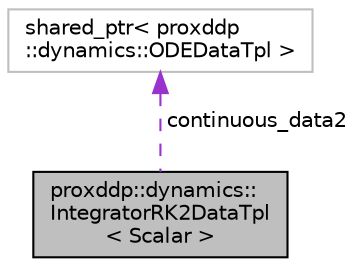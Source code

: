 digraph "proxddp::dynamics::IntegratorRK2DataTpl&lt; Scalar &gt;"
{
 // LATEX_PDF_SIZE
  bgcolor="transparent";
  edge [fontname="Helvetica",fontsize="10",labelfontname="Helvetica",labelfontsize="10"];
  node [fontname="Helvetica",fontsize="10",shape=record];
  Node1 [label="proxddp::dynamics::\lIntegratorRK2DataTpl\l\< Scalar \>",height=0.2,width=0.4,color="black", fillcolor="grey75", style="filled", fontcolor="black",tooltip=" "];
  Node2 -> Node1 [dir="back",color="darkorchid3",fontsize="10",style="dashed",label=" continuous_data2" ,fontname="Helvetica"];
  Node2 [label="shared_ptr\< proxddp\l::dynamics::ODEDataTpl \>",height=0.2,width=0.4,color="grey75",tooltip=" "];
}
